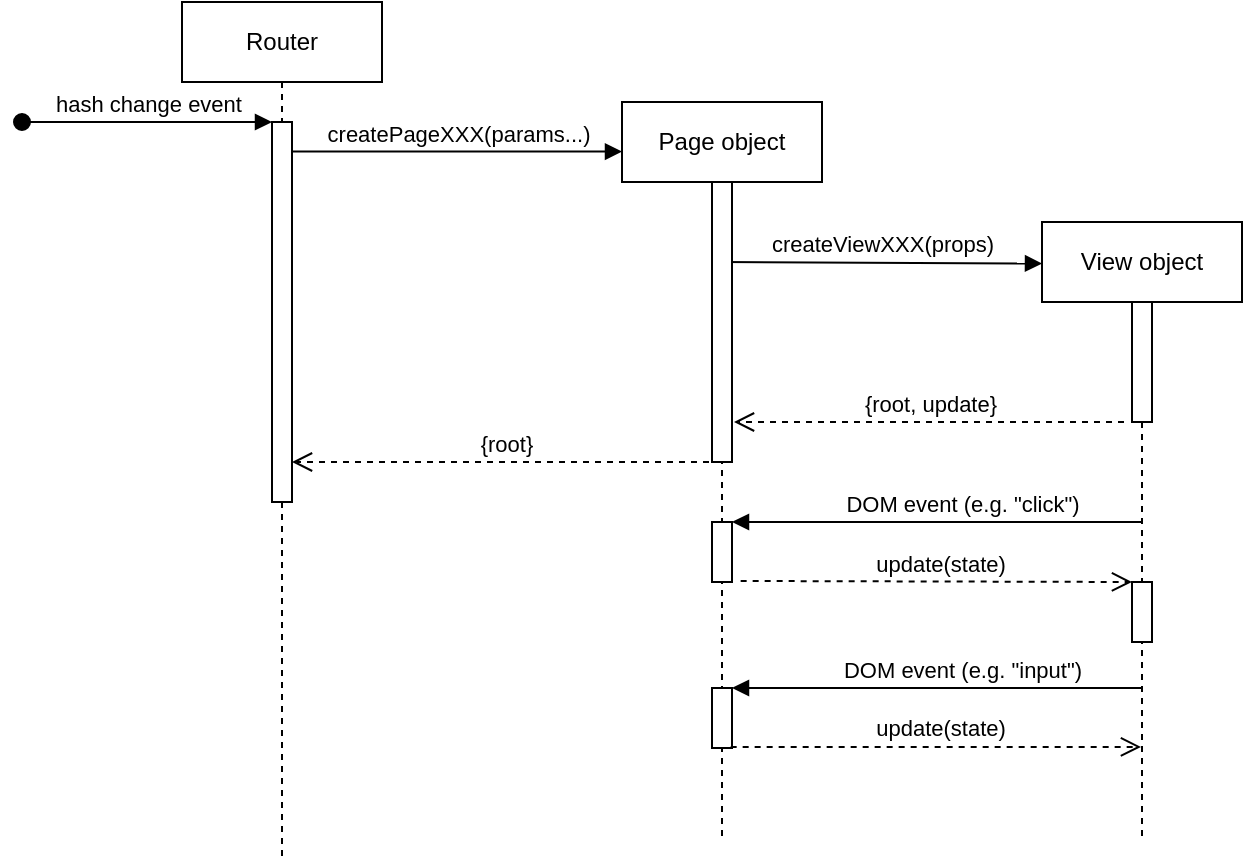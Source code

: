 <mxfile version="18.0.0" type="device"><diagram id="hFT0l50FGTM8IRVNL0n2" name="Page-1"><mxGraphModel dx="1375" dy="811" grid="1" gridSize="10" guides="1" tooltips="1" connect="1" arrows="1" fold="1" page="1" pageScale="1" pageWidth="1169" pageHeight="827" math="0" shadow="0"><root><mxCell id="0"/><mxCell id="1" parent="0"/><mxCell id="RlqXI_4E1OMPHdMQQz5--1" value="Router" style="shape=umlLifeline;perimeter=lifelinePerimeter;whiteSpace=wrap;html=1;container=1;collapsible=0;recursiveResize=0;outlineConnect=0;" vertex="1" parent="1"><mxGeometry x="120" y="40" width="100" height="430" as="geometry"/></mxCell><mxCell id="RlqXI_4E1OMPHdMQQz5--20" value="hash change event" style="html=1;verticalAlign=bottom;startArrow=oval;endArrow=block;startSize=8;rounded=0;" edge="1" target="RlqXI_4E1OMPHdMQQz5--19" parent="RlqXI_4E1OMPHdMQQz5--1"><mxGeometry relative="1" as="geometry"><mxPoint x="-80" y="60" as="sourcePoint"/></mxGeometry></mxCell><mxCell id="RlqXI_4E1OMPHdMQQz5--19" value="" style="html=1;points=[];perimeter=orthogonalPerimeter;" vertex="1" parent="RlqXI_4E1OMPHdMQQz5--1"><mxGeometry x="45" y="60" width="10" height="190" as="geometry"/></mxCell><mxCell id="RlqXI_4E1OMPHdMQQz5--3" value="Page object" style="shape=umlLifeline;perimeter=lifelinePerimeter;whiteSpace=wrap;html=1;container=1;collapsible=0;recursiveResize=0;outlineConnect=0;" vertex="1" parent="1"><mxGeometry x="340" y="90" width="100" height="370" as="geometry"/></mxCell><mxCell id="RlqXI_4E1OMPHdMQQz5--7" value="createViewXXX(props)" style="html=1;verticalAlign=bottom;endArrow=block;rounded=0;entryX=0;entryY=0.067;entryDx=0;entryDy=0;entryPerimeter=0;" edge="1" parent="RlqXI_4E1OMPHdMQQz5--3" target="RlqXI_4E1OMPHdMQQz5--6"><mxGeometry width="80" relative="1" as="geometry"><mxPoint x="50" y="80" as="sourcePoint"/><mxPoint x="150" y="50" as="targetPoint"/></mxGeometry></mxCell><mxCell id="RlqXI_4E1OMPHdMQQz5--16" value="" style="rounded=0;whiteSpace=wrap;html=1;" vertex="1" parent="RlqXI_4E1OMPHdMQQz5--3"><mxGeometry x="45" y="40" width="10" height="140" as="geometry"/></mxCell><mxCell id="RlqXI_4E1OMPHdMQQz5--23" value="" style="html=1;points=[];perimeter=orthogonalPerimeter;" vertex="1" parent="RlqXI_4E1OMPHdMQQz5--3"><mxGeometry x="45" y="210" width="10" height="30" as="geometry"/></mxCell><mxCell id="RlqXI_4E1OMPHdMQQz5--4" value="createPageXXX(params...)" style="html=1;verticalAlign=bottom;endArrow=block;rounded=0;entryX=0;entryY=0.067;entryDx=0;entryDy=0;entryPerimeter=0;" edge="1" parent="1" source="RlqXI_4E1OMPHdMQQz5--19" target="RlqXI_4E1OMPHdMQQz5--3"><mxGeometry width="80" relative="1" as="geometry"><mxPoint x="170" y="110" as="sourcePoint"/><mxPoint x="250" y="90" as="targetPoint"/></mxGeometry></mxCell><mxCell id="RlqXI_4E1OMPHdMQQz5--6" value="View object" style="shape=umlLifeline;perimeter=lifelinePerimeter;whiteSpace=wrap;html=1;container=1;collapsible=0;recursiveResize=0;outlineConnect=0;" vertex="1" parent="1"><mxGeometry x="550" y="150" width="100" height="310" as="geometry"/></mxCell><mxCell id="RlqXI_4E1OMPHdMQQz5--21" value="" style="rounded=0;whiteSpace=wrap;html=1;" vertex="1" parent="RlqXI_4E1OMPHdMQQz5--6"><mxGeometry x="45" y="40" width="10" height="60" as="geometry"/></mxCell><mxCell id="RlqXI_4E1OMPHdMQQz5--29" value="" style="group" vertex="1" connectable="0" parent="RlqXI_4E1OMPHdMQQz5--6"><mxGeometry x="-165" y="233" width="215" height="30" as="geometry"/></mxCell><mxCell id="RlqXI_4E1OMPHdMQQz5--26" value="" style="html=1;points=[];perimeter=orthogonalPerimeter;" vertex="1" parent="RlqXI_4E1OMPHdMQQz5--29"><mxGeometry width="10" height="30" as="geometry"/></mxCell><mxCell id="RlqXI_4E1OMPHdMQQz5--27" value="DOM event (e.g. &quot;input&quot;)" style="html=1;verticalAlign=bottom;endArrow=block;entryX=1;entryY=0;rounded=0;" edge="1" parent="RlqXI_4E1OMPHdMQQz5--29" target="RlqXI_4E1OMPHdMQQz5--26"><mxGeometry x="-0.122" relative="1" as="geometry"><mxPoint x="215" as="sourcePoint"/><mxPoint as="offset"/></mxGeometry></mxCell><mxCell id="RlqXI_4E1OMPHdMQQz5--28" value="update(state)" style="html=1;verticalAlign=bottom;endArrow=open;dashed=1;endSize=8;exitX=0.933;exitY=0.983;rounded=0;exitDx=0;exitDy=0;exitPerimeter=0;" edge="1" parent="RlqXI_4E1OMPHdMQQz5--29" source="RlqXI_4E1OMPHdMQQz5--26"><mxGeometry x="0.024" relative="1" as="geometry"><mxPoint x="214.5" y="29.49" as="targetPoint"/><mxPoint as="offset"/></mxGeometry></mxCell><mxCell id="RlqXI_4E1OMPHdMQQz5--30" value="" style="rounded=0;whiteSpace=wrap;html=1;" vertex="1" parent="RlqXI_4E1OMPHdMQQz5--6"><mxGeometry x="45" y="180" width="10" height="30" as="geometry"/></mxCell><mxCell id="RlqXI_4E1OMPHdMQQz5--9" value="{root}" style="html=1;verticalAlign=bottom;endArrow=open;dashed=1;endSize=8;rounded=0;" edge="1" parent="1" source="RlqXI_4E1OMPHdMQQz5--3"><mxGeometry relative="1" as="geometry"><mxPoint x="365" y="270" as="sourcePoint"/><mxPoint x="175" y="270" as="targetPoint"/></mxGeometry></mxCell><mxCell id="RlqXI_4E1OMPHdMQQz5--11" value="{root, update}" style="html=1;verticalAlign=bottom;endArrow=open;dashed=1;endSize=8;rounded=0;exitX=0;exitY=1;exitDx=0;exitDy=0;" edge="1" parent="1"><mxGeometry relative="1" as="geometry"><mxPoint x="591" y="250" as="sourcePoint"/><mxPoint x="396" y="250" as="targetPoint"/></mxGeometry></mxCell><mxCell id="RlqXI_4E1OMPHdMQQz5--24" value="DOM event (e.g. &quot;click&quot;)" style="html=1;verticalAlign=bottom;endArrow=block;entryX=1;entryY=0;rounded=0;" edge="1" target="RlqXI_4E1OMPHdMQQz5--23" parent="1"><mxGeometry x="-0.122" relative="1" as="geometry"><mxPoint x="600" y="300" as="sourcePoint"/><mxPoint as="offset"/></mxGeometry></mxCell><mxCell id="RlqXI_4E1OMPHdMQQz5--25" value="update(state)" style="html=1;verticalAlign=bottom;endArrow=open;dashed=1;endSize=8;exitX=0.933;exitY=0.983;rounded=0;exitDx=0;exitDy=0;exitPerimeter=0;" edge="1" parent="1"><mxGeometry x="0.024" relative="1" as="geometry"><mxPoint x="595" y="330" as="targetPoint"/><mxPoint x="399.33" y="329.49" as="sourcePoint"/><mxPoint as="offset"/></mxGeometry></mxCell></root></mxGraphModel></diagram></mxfile>